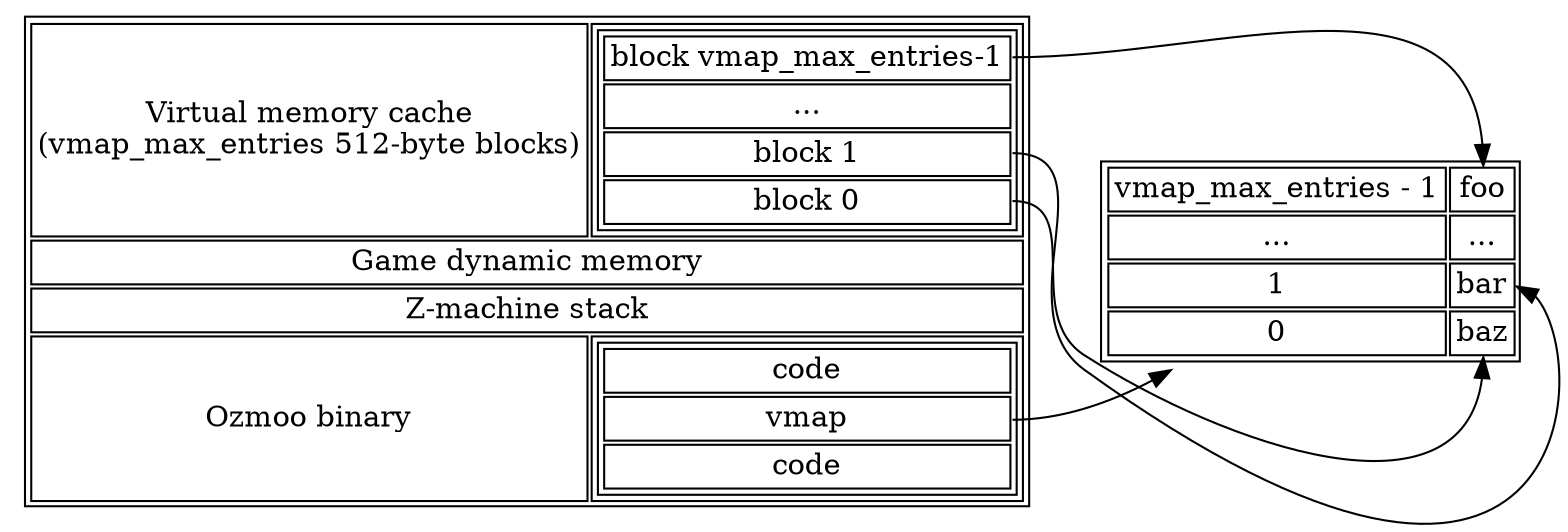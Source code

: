 digraph memory {
    node [shape=plaintext];

    top [label=<
    <table>
        <tr><td>Virtual memory cache<br/>(vmap_max_entries 512-byte blocks)</td>
            <td>
                <table>
                    <tr><td port="lastblock">block vmap_max_entries-1</td></tr>
                    <tr><td>...</td></tr>
                    <tr><td port="block1">block 1</td></tr>
                    <tr><td port="block0">block 0</td></tr>
                </table>
            </td>
            </tr>
        <tr><td colspan="2">Game dynamic memory</td></tr>
        <tr><td colspan="2">Z-machine stack</td></tr>
        <tr><td>Ozmoo binary</td>
            <td>
                <table>
                    <tr><td>code</td></tr>
                    <tr><td port="vmap">vmap</td></tr>
                    <tr><td>code</td></tr>
                </table>
            </td></tr>
    </table>>];

    # vmap [label="{ { vmap_max_entries - 1 | foo } | ... | { 1 | foo } | {0 | foo } }"];
    vmap [label=<
         <table>
            <tr><td>vmap_max_entries - 1</td><td port="lastblock">foo</td></tr>
            <tr><td>...</td><td>...</td></tr>
            <tr><td>1</td><td port="block1">bar</td></tr>
            <tr><td>0</td><td port="block0">baz</td></tr>
         </table>>];

    { rank = same; top vmap };

    top:vmap -> vmap;
    top:lastblock -> vmap:lastblock;
    top:block1 -> vmap:block1;
    top:block0 -> vmap:block0;
}

# vi: sw=4 sts=4
    #{ { Virtual memory cache \n (vmap_max_entries 512-byte blocks) | { <lastblock> block vmap_max_entries - 1 | ... | <block1> block 1 | <block0> block 0 } } | Game dynamic memory | Z-machine stack | { Ozmoo binary | { code | <vmap> vmap | code } } }"];

